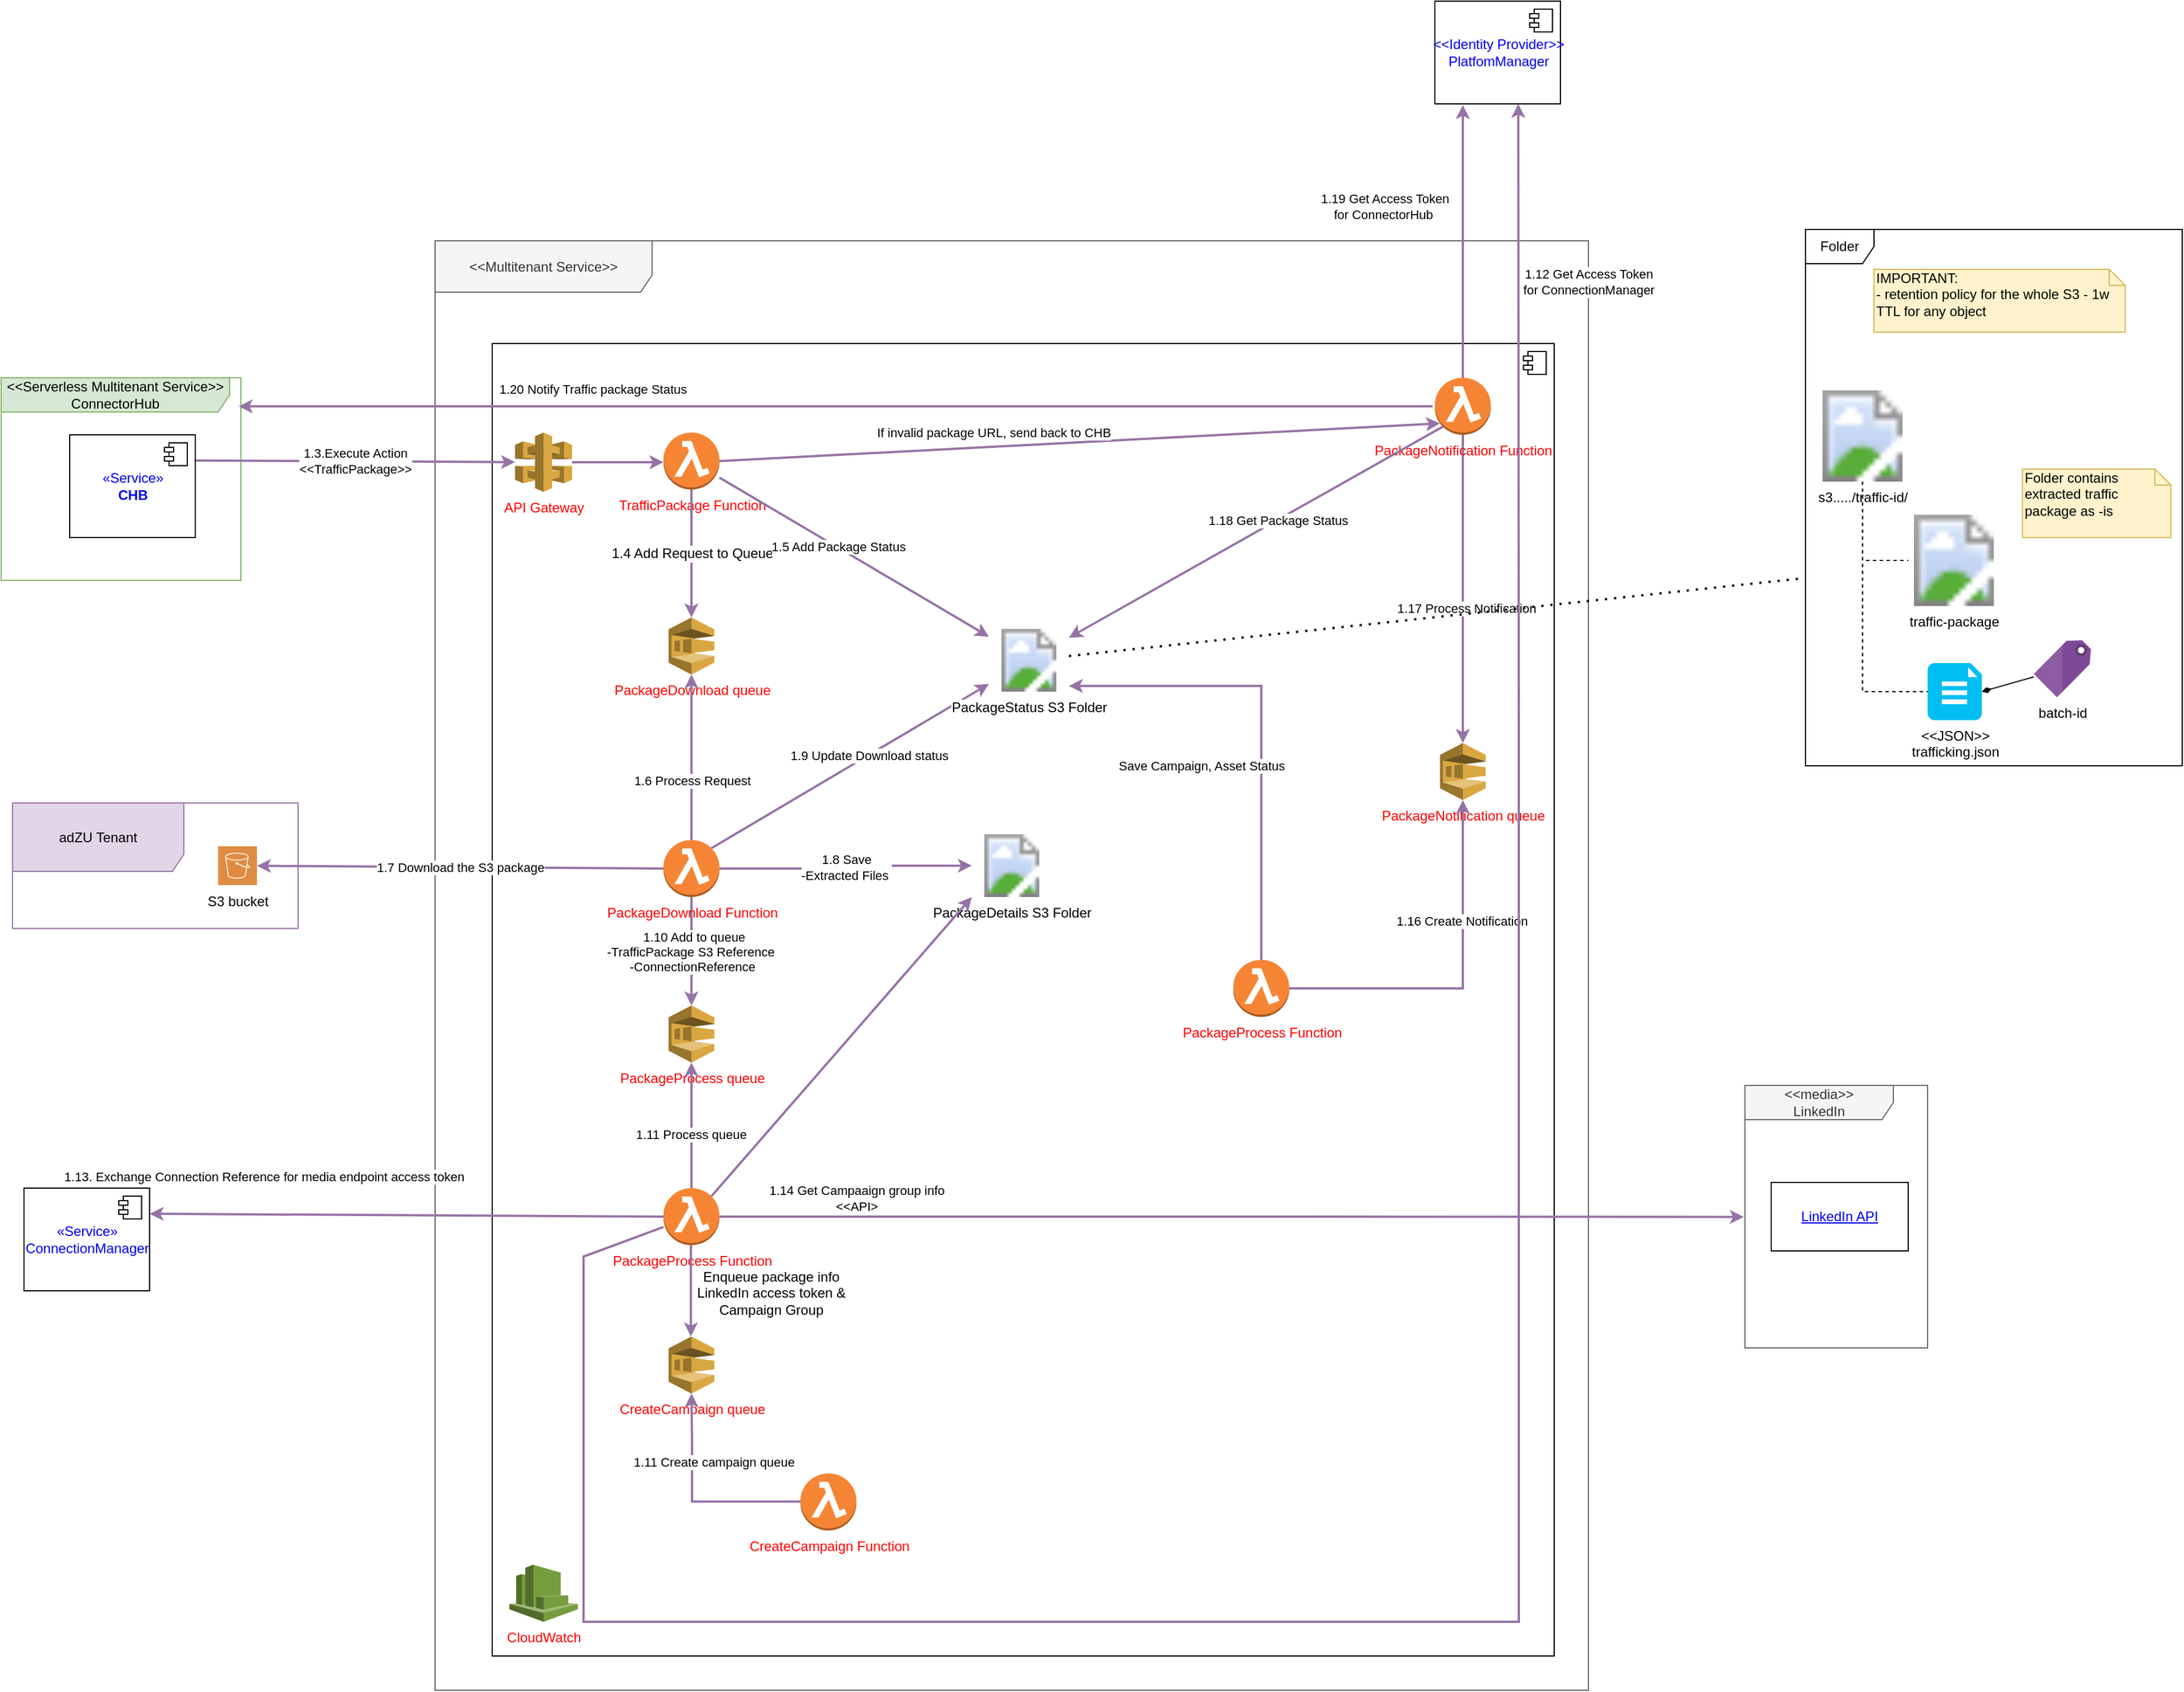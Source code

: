 <mxfile version="18.0.2" type="github">
  <diagram id="2nafvPesXBV369Mlgwu8" name="Page-1">
    <mxGraphModel dx="1354" dy="2380" grid="1" gridSize="10" guides="1" tooltips="1" connect="1" arrows="1" fold="1" page="1" pageScale="1" pageWidth="1169" pageHeight="1654" math="0" shadow="0">
      <root>
        <mxCell id="0" />
        <mxCell id="1" parent="0" />
        <mxCell id="rJLXyOpNKVKNRPo0n4hy-1" value="&amp;lt;&amp;lt;Multitenant Service&amp;gt;&amp;gt;" style="shape=umlFrame;whiteSpace=wrap;html=1;width=190;height=45;fillColor=#f5f5f5;strokeColor=#666666;fontColor=#333333;" parent="1" vertex="1">
          <mxGeometry x="440" y="-20" width="1010" height="1270" as="geometry" />
        </mxCell>
        <UserObject label="" id="rJLXyOpNKVKNRPo0n4hy-2">
          <mxCell style="html=1;dropTarget=0;" parent="1" vertex="1">
            <mxGeometry x="490" y="70" width="930" height="1150" as="geometry" />
          </mxCell>
        </UserObject>
        <mxCell id="rJLXyOpNKVKNRPo0n4hy-3" value="" style="shape=component;jettyWidth=8;jettyHeight=4;" parent="rJLXyOpNKVKNRPo0n4hy-2" vertex="1">
          <mxGeometry x="1" width="20" height="20" relative="1" as="geometry">
            <mxPoint x="-27" y="7" as="offset" />
          </mxGeometry>
        </mxCell>
        <mxCell id="rJLXyOpNKVKNRPo0n4hy-4" value="adZU Tenant&lt;br&gt;" style="shape=umlFrame;whiteSpace=wrap;html=1;width=150;height=60;fillColor=#e1d5e7;strokeColor=#9673a6;" parent="1" vertex="1">
          <mxGeometry x="70" y="472.5" width="250" height="110" as="geometry" />
        </mxCell>
        <mxCell id="rJLXyOpNKVKNRPo0n4hy-5" value="&amp;lt;&amp;lt;Serverless Multitenant Service&amp;gt;&amp;gt;&lt;br&gt;ConnectorHub" style="shape=umlFrame;whiteSpace=wrap;html=1;width=200;height=30;fillColor=#d5e8d4;strokeColor=#82b366;" parent="1" vertex="1">
          <mxGeometry x="60" y="100" width="210" height="177.5" as="geometry" />
        </mxCell>
        <mxCell id="rJLXyOpNKVKNRPo0n4hy-6" value="&amp;lt;&amp;lt;media&amp;gt;&amp;gt;&lt;br&gt;LinkedIn" style="shape=umlFrame;whiteSpace=wrap;html=1;width=130;height=30;fillColor=#f5f5f5;strokeColor=#666666;fontColor=#333333;" parent="1" vertex="1">
          <mxGeometry x="1587" y="720" width="160" height="230" as="geometry" />
        </mxCell>
        <mxCell id="rJLXyOpNKVKNRPo0n4hy-7" value="S3 bucket" style="pointerEvents=1;shadow=0;dashed=0;html=1;strokeColor=none;fillColor=#DF8C42;labelPosition=center;verticalLabelPosition=bottom;verticalAlign=top;align=center;outlineConnect=0;shape=mxgraph.veeam2.aws_s3;" parent="1" vertex="1">
          <mxGeometry x="250" y="510.5" width="34" height="34" as="geometry" />
        </mxCell>
        <mxCell id="rJLXyOpNKVKNRPo0n4hy-8" value="1.3.Execute Action&lt;br&gt;&amp;lt;&amp;lt;TrafficPackage&amp;gt;&amp;gt;" style="edgeStyle=none;rounded=0;orthogonalLoop=1;jettySize=auto;html=1;fillColor=#e1d5e7;strokeColor=#9673a6;strokeWidth=2;exitX=1;exitY=0.25;exitDx=0;exitDy=0;" parent="1" source="rJLXyOpNKVKNRPo0n4hy-46" target="rJLXyOpNKVKNRPo0n4hy-10" edge="1">
          <mxGeometry relative="1" as="geometry">
            <mxPoint x="770.96" y="296.055" as="targetPoint" />
            <mxPoint x="450" y="297.425" as="sourcePoint" />
          </mxGeometry>
        </mxCell>
        <mxCell id="rJLXyOpNKVKNRPo0n4hy-9" value="&lt;font color=&quot;#ff0000&quot;&gt;TrafficPackage Function&lt;/font&gt;" style="outlineConnect=0;dashed=0;verticalLabelPosition=bottom;verticalAlign=top;align=center;html=1;shape=mxgraph.aws3.lambda_function;fillColor=#F58534;gradientColor=none;" parent="1" vertex="1">
          <mxGeometry x="640" y="148" width="49" height="50" as="geometry" />
        </mxCell>
        <mxCell id="rJLXyOpNKVKNRPo0n4hy-10" value="&lt;font color=&quot;#ff0000&quot;&gt;API Gateway&lt;/font&gt;" style="outlineConnect=0;dashed=0;verticalLabelPosition=bottom;verticalAlign=top;align=center;html=1;shape=mxgraph.aws3.api_gateway;fillColor=#D9A741;gradientColor=none;" parent="1" vertex="1">
          <mxGeometry x="510" y="148" width="50" height="52" as="geometry" />
        </mxCell>
        <mxCell id="rJLXyOpNKVKNRPo0n4hy-11" value="" style="endArrow=classic;html=1;fillColor=#e1d5e7;strokeColor=#9673a6;strokeWidth=2;" parent="1" source="rJLXyOpNKVKNRPo0n4hy-10" edge="1">
          <mxGeometry width="50" height="50" relative="1" as="geometry">
            <mxPoint x="760" y="90" as="sourcePoint" />
            <mxPoint x="640" y="174" as="targetPoint" />
          </mxGeometry>
        </mxCell>
        <mxCell id="rJLXyOpNKVKNRPo0n4hy-12" value="&lt;font color=&quot;#ff0000&quot;&gt;PackageDownload queue&lt;/font&gt;" style="outlineConnect=0;dashed=0;verticalLabelPosition=bottom;verticalAlign=top;align=center;html=1;shape=mxgraph.aws3.sqs;fillColor=#D9A741;gradientColor=none;" parent="1" vertex="1">
          <mxGeometry x="644.5" y="310" width="40" height="50" as="geometry" />
        </mxCell>
        <mxCell id="rJLXyOpNKVKNRPo0n4hy-13" value="1.13. Exchange Connection Reference for media endpoint access token" style="edgeStyle=none;rounded=0;orthogonalLoop=1;jettySize=auto;html=1;entryX=1;entryY=0.25;entryDx=0;entryDy=0;fillColor=#e1d5e7;strokeColor=#9673a6;strokeWidth=2;exitX=0;exitY=0.5;exitDx=0;exitDy=0;exitPerimeter=0;" parent="1" source="rJLXyOpNKVKNRPo0n4hy-65" target="rJLXyOpNKVKNRPo0n4hy-48" edge="1">
          <mxGeometry x="0.556" y="-33" relative="1" as="geometry">
            <mxPoint x="727.835" y="260" as="sourcePoint" />
            <mxPoint as="offset" />
          </mxGeometry>
        </mxCell>
        <mxCell id="rJLXyOpNKVKNRPo0n4hy-14" value="&amp;nbsp;1.19 Get Access Token &lt;br&gt;for ConnectorHub" style="edgeStyle=none;rounded=0;orthogonalLoop=1;jettySize=auto;html=1;fillColor=#e1d5e7;strokeColor=#9673a6;strokeWidth=2;" parent="1" source="rJLXyOpNKVKNRPo0n4hy-39" edge="1">
          <mxGeometry x="0.255" y="70" relative="1" as="geometry">
            <mxPoint as="offset" />
            <mxPoint x="910" y="174" as="sourcePoint" />
            <mxPoint x="1340" y="-139" as="targetPoint" />
            <Array as="points">
              <mxPoint x="1340" y="30" />
            </Array>
          </mxGeometry>
        </mxCell>
        <mxCell id="rJLXyOpNKVKNRPo0n4hy-15" value="1.7 Download the S3 package" style="edgeStyle=none;rounded=0;orthogonalLoop=1;jettySize=auto;html=1;fillColor=#e1d5e7;strokeColor=#9673a6;strokeWidth=2;exitX=0;exitY=0.5;exitDx=0;exitDy=0;exitPerimeter=0;" parent="1" source="rJLXyOpNKVKNRPo0n4hy-19" target="rJLXyOpNKVKNRPo0n4hy-7" edge="1">
          <mxGeometry relative="1" as="geometry">
            <mxPoint x="965" y="210" as="sourcePoint" />
            <mxPoint x="410" y="552" as="targetPoint" />
          </mxGeometry>
        </mxCell>
        <mxCell id="rJLXyOpNKVKNRPo0n4hy-16" value="&lt;span style=&quot;font-size: 12px&quot;&gt;1.4 Add Request to Queue&lt;/span&gt;" style="edgeStyle=none;rounded=0;orthogonalLoop=1;jettySize=auto;html=1;fillColor=#e1d5e7;strokeColor=#9673a6;strokeWidth=2;exitX=0.5;exitY=1;exitDx=0;exitDy=0;exitPerimeter=0;" parent="1" source="rJLXyOpNKVKNRPo0n4hy-9" target="rJLXyOpNKVKNRPo0n4hy-12" edge="1">
          <mxGeometry relative="1" as="geometry">
            <mxPoint x="965" y="210" as="sourcePoint" />
            <mxPoint x="424" y="575.514" as="targetPoint" />
          </mxGeometry>
        </mxCell>
        <mxCell id="rJLXyOpNKVKNRPo0n4hy-17" value="&amp;nbsp;1.10 Add to queue&lt;br&gt;-TrafficPackage S3 Reference&amp;nbsp;&lt;br&gt;-ConnectionReference" style="edgeStyle=orthogonalEdgeStyle;rounded=0;orthogonalLoop=1;jettySize=auto;html=1;strokeWidth=2;fillColor=#e1d5e7;strokeColor=#9673a6;" parent="1" source="rJLXyOpNKVKNRPo0n4hy-19" target="rJLXyOpNKVKNRPo0n4hy-20" edge="1">
          <mxGeometry relative="1" as="geometry" />
        </mxCell>
        <mxCell id="rJLXyOpNKVKNRPo0n4hy-18" value="1.8 Save &lt;br&gt;-Extracted Files&amp;nbsp;" style="edgeStyle=orthogonalEdgeStyle;rounded=0;orthogonalLoop=1;jettySize=auto;html=1;fillColor=#e1d5e7;strokeColor=#9673a6;strokeWidth=2;exitX=1;exitY=0.5;exitDx=0;exitDy=0;exitPerimeter=0;" parent="1" source="rJLXyOpNKVKNRPo0n4hy-19" target="rJLXyOpNKVKNRPo0n4hy-53" edge="1">
          <mxGeometry relative="1" as="geometry">
            <mxPoint x="980.5" y="525" as="sourcePoint" />
            <mxPoint x="1161" y="525" as="targetPoint" />
          </mxGeometry>
        </mxCell>
        <mxCell id="rJLXyOpNKVKNRPo0n4hy-19" value="&lt;font color=&quot;#ff0000&quot;&gt;PackageDownload Function&lt;/font&gt;" style="outlineConnect=0;dashed=0;verticalLabelPosition=bottom;verticalAlign=top;align=center;html=1;shape=mxgraph.aws3.lambda_function;fillColor=#F58534;gradientColor=none;" parent="1" vertex="1">
          <mxGeometry x="640" y="505" width="49" height="50" as="geometry" />
        </mxCell>
        <mxCell id="rJLXyOpNKVKNRPo0n4hy-20" value="&lt;font color=&quot;#ff0000&quot;&gt;PackageProcess queue&lt;/font&gt;" style="outlineConnect=0;dashed=0;verticalLabelPosition=bottom;verticalAlign=top;align=center;html=1;shape=mxgraph.aws3.sqs;fillColor=#D9A741;gradientColor=none;" parent="1" vertex="1">
          <mxGeometry x="644.5" y="650" width="40" height="50" as="geometry" />
        </mxCell>
        <mxCell id="rJLXyOpNKVKNRPo0n4hy-21" value="" style="edgeStyle=none;rounded=0;orthogonalLoop=1;jettySize=auto;html=1;fillColor=#e1d5e7;strokeColor=#9673a6;strokeWidth=2;entryX=0.5;entryY=1;entryDx=0;entryDy=0;entryPerimeter=0;exitX=0.5;exitY=0;exitDx=0;exitDy=0;exitPerimeter=0;" parent="1" source="rJLXyOpNKVKNRPo0n4hy-19" target="rJLXyOpNKVKNRPo0n4hy-12" edge="1">
          <mxGeometry relative="1" as="geometry">
            <mxPoint x="955" y="510" as="sourcePoint" />
            <mxPoint x="955" y="500" as="targetPoint" />
          </mxGeometry>
        </mxCell>
        <mxCell id="rJLXyOpNKVKNRPo0n4hy-22" value="1.6 Process Request" style="edgeLabel;html=1;align=center;verticalAlign=middle;resizable=0;points=[];" parent="rJLXyOpNKVKNRPo0n4hy-21" vertex="1" connectable="0">
          <mxGeometry x="-0.28" relative="1" as="geometry">
            <mxPoint as="offset" />
          </mxGeometry>
        </mxCell>
        <mxCell id="rJLXyOpNKVKNRPo0n4hy-23" style="edgeStyle=orthogonalEdgeStyle;rounded=0;orthogonalLoop=1;jettySize=auto;html=1;entryX=0.5;entryY=1;entryDx=0;entryDy=0;entryPerimeter=0;strokeWidth=2;fillColor=#e1d5e7;strokeColor=#9673a6;exitX=0.5;exitY=0;exitDx=0;exitDy=0;exitPerimeter=0;" parent="1" source="rJLXyOpNKVKNRPo0n4hy-65" target="rJLXyOpNKVKNRPo0n4hy-20" edge="1">
          <mxGeometry relative="1" as="geometry" />
        </mxCell>
        <mxCell id="rJLXyOpNKVKNRPo0n4hy-24" value="1.11 Process queue" style="edgeLabel;html=1;align=center;verticalAlign=middle;resizable=0;points=[];" parent="rJLXyOpNKVKNRPo0n4hy-23" vertex="1" connectable="0">
          <mxGeometry x="-0.135" y="1" relative="1" as="geometry">
            <mxPoint as="offset" />
          </mxGeometry>
        </mxCell>
        <mxCell id="rJLXyOpNKVKNRPo0n4hy-25" style="edgeStyle=orthogonalEdgeStyle;rounded=0;orthogonalLoop=1;jettySize=auto;html=1;strokeWidth=2;fillColor=#e1d5e7;strokeColor=#9673a6;exitX=1;exitY=0.5;exitDx=0;exitDy=0;exitPerimeter=0;entryX=-0.006;entryY=0.501;entryDx=0;entryDy=0;entryPerimeter=0;" parent="1" target="rJLXyOpNKVKNRPo0n4hy-6" edge="1" source="rJLXyOpNKVKNRPo0n4hy-65">
          <mxGeometry relative="1" as="geometry">
            <mxPoint x="1470" y="879" as="sourcePoint" />
            <mxPoint x="1530" y="840" as="targetPoint" />
            <Array as="points" />
          </mxGeometry>
        </mxCell>
        <mxCell id="rJLXyOpNKVKNRPo0n4hy-26" value="1.14 Get Campaaign group info&lt;br&gt;&amp;lt;&amp;lt;API&amp;gt;" style="edgeLabel;html=1;align=center;verticalAlign=middle;resizable=0;points=[];" parent="rJLXyOpNKVKNRPo0n4hy-25" vertex="1" connectable="0">
          <mxGeometry x="-0.342" y="2" relative="1" as="geometry">
            <mxPoint x="-175" y="-14" as="offset" />
          </mxGeometry>
        </mxCell>
        <mxCell id="rJLXyOpNKVKNRPo0n4hy-27" value="Save Campaign, Asset Status" style="edgeStyle=orthogonalEdgeStyle;rounded=0;orthogonalLoop=1;jettySize=auto;html=1;strokeWidth=2;fillColor=#e1d5e7;strokeColor=#9673a6;" parent="1" source="rJLXyOpNKVKNRPo0n4hy-28" target="rJLXyOpNKVKNRPo0n4hy-52" edge="1">
          <mxGeometry x="-0.168" y="53" relative="1" as="geometry">
            <Array as="points">
              <mxPoint x="1164" y="370" />
            </Array>
            <mxPoint x="1200" y="400" as="targetPoint" />
            <mxPoint as="offset" />
          </mxGeometry>
        </mxCell>
        <mxCell id="rJLXyOpNKVKNRPo0n4hy-28" value="&lt;font color=&quot;#ff0000&quot;&gt;PackageProcess Function&lt;/font&gt;" style="outlineConnect=0;dashed=0;verticalLabelPosition=bottom;verticalAlign=top;align=center;html=1;shape=mxgraph.aws3.lambda_function;fillColor=#F58534;gradientColor=none;" parent="1" vertex="1">
          <mxGeometry x="1139" y="610" width="49" height="50" as="geometry" />
        </mxCell>
        <UserObject label="LinkedIn API" link="https://ads.google.com/intl/en_IN/home/" id="rJLXyOpNKVKNRPo0n4hy-29">
          <mxCell style="rounded=0;whiteSpace=wrap;html=1;fontColor=#0000EE;fontStyle=4;" parent="1" vertex="1">
            <mxGeometry x="1610" y="805" width="120" height="60" as="geometry" />
          </mxCell>
        </UserObject>
        <mxCell id="rJLXyOpNKVKNRPo0n4hy-30" value="&lt;font color=&quot;#ff0000&quot;&gt;PackageNotification queue&lt;/font&gt;" style="outlineConnect=0;dashed=0;verticalLabelPosition=bottom;verticalAlign=top;align=center;html=1;shape=mxgraph.aws3.sqs;fillColor=#D9A741;gradientColor=none;" parent="1" vertex="1">
          <mxGeometry x="1320" y="420" width="40" height="50" as="geometry" />
        </mxCell>
        <mxCell id="rJLXyOpNKVKNRPo0n4hy-31" style="edgeStyle=orthogonalEdgeStyle;rounded=0;orthogonalLoop=1;jettySize=auto;html=1;strokeWidth=2;fillColor=#e1d5e7;strokeColor=#9673a6;exitX=1;exitY=0.5;exitDx=0;exitDy=0;exitPerimeter=0;" parent="1" source="rJLXyOpNKVKNRPo0n4hy-28" target="rJLXyOpNKVKNRPo0n4hy-30" edge="1">
          <mxGeometry relative="1" as="geometry">
            <mxPoint x="1185" y="690" as="sourcePoint" />
            <mxPoint x="985" y="675" as="targetPoint" />
            <Array as="points">
              <mxPoint x="1340" y="635" />
            </Array>
          </mxGeometry>
        </mxCell>
        <mxCell id="rJLXyOpNKVKNRPo0n4hy-32" value="1.16 Create Notification" style="edgeLabel;html=1;align=center;verticalAlign=middle;resizable=0;points=[];" parent="rJLXyOpNKVKNRPo0n4hy-31" vertex="1" connectable="0">
          <mxGeometry x="0.333" y="1" relative="1" as="geometry">
            <mxPoint as="offset" />
          </mxGeometry>
        </mxCell>
        <mxCell id="rJLXyOpNKVKNRPo0n4hy-33" value="" style="endArrow=classic;html=1;fillColor=#e1d5e7;strokeColor=#9673a6;strokeWidth=2;exitX=0.855;exitY=0.145;exitDx=0;exitDy=0;exitPerimeter=0;" parent="1" source="rJLXyOpNKVKNRPo0n4hy-19" target="rJLXyOpNKVKNRPo0n4hy-52" edge="1">
          <mxGeometry width="50" height="50" relative="1" as="geometry">
            <mxPoint x="730" y="490" as="sourcePoint" />
            <mxPoint x="1150" y="388" as="targetPoint" />
          </mxGeometry>
        </mxCell>
        <mxCell id="rJLXyOpNKVKNRPo0n4hy-34" value="1.9 Update Download status" style="edgeLabel;html=1;align=center;verticalAlign=middle;resizable=0;points=[];" parent="rJLXyOpNKVKNRPo0n4hy-33" vertex="1" connectable="0">
          <mxGeometry x="-0.166" y="4" relative="1" as="geometry">
            <mxPoint x="38" y="-18" as="offset" />
          </mxGeometry>
        </mxCell>
        <mxCell id="rJLXyOpNKVKNRPo0n4hy-35" value="&lt;font color=&quot;#ff0000&quot;&gt;CloudWatch&lt;/font&gt;" style="outlineConnect=0;dashed=0;verticalLabelPosition=bottom;verticalAlign=top;align=center;html=1;shape=mxgraph.aws3.cloudwatch;fillColor=#759C3E;gradientColor=none;" parent="1" vertex="1">
          <mxGeometry x="505" y="1140" width="60" height="50" as="geometry" />
        </mxCell>
        <mxCell id="rJLXyOpNKVKNRPo0n4hy-36" style="edgeStyle=orthogonalEdgeStyle;rounded=0;orthogonalLoop=1;jettySize=auto;html=1;strokeWidth=2;fillColor=#e1d5e7;strokeColor=#9673a6;" parent="1" source="rJLXyOpNKVKNRPo0n4hy-39" target="rJLXyOpNKVKNRPo0n4hy-30" edge="1">
          <mxGeometry relative="1" as="geometry" />
        </mxCell>
        <mxCell id="rJLXyOpNKVKNRPo0n4hy-37" value="1.17 Process Notification" style="edgeLabel;html=1;align=center;verticalAlign=middle;resizable=0;points=[];" parent="rJLXyOpNKVKNRPo0n4hy-36" vertex="1" connectable="0">
          <mxGeometry x="0.126" y="3" relative="1" as="geometry">
            <mxPoint as="offset" />
          </mxGeometry>
        </mxCell>
        <mxCell id="rJLXyOpNKVKNRPo0n4hy-38" value="1.20 Notify Traffic package Status" style="edgeStyle=orthogonalEdgeStyle;rounded=0;orthogonalLoop=1;jettySize=auto;html=1;strokeWidth=2;fillColor=#e1d5e7;strokeColor=#9673a6;" parent="1" edge="1">
          <mxGeometry x="0.407" y="-15" relative="1" as="geometry">
            <mxPoint x="268" y="125.0" as="targetPoint" />
            <Array as="points">
              <mxPoint x="448" y="125" />
              <mxPoint x="448" y="125" />
            </Array>
            <mxPoint x="1313.5" y="125.0" as="sourcePoint" />
            <mxPoint as="offset" />
          </mxGeometry>
        </mxCell>
        <mxCell id="rJLXyOpNKVKNRPo0n4hy-39" value="&lt;font color=&quot;#ff0000&quot;&gt;PackageNotification Function&lt;/font&gt;" style="outlineConnect=0;dashed=0;verticalLabelPosition=bottom;verticalAlign=top;align=center;html=1;shape=mxgraph.aws3.lambda_function;fillColor=#F58534;gradientColor=none;" parent="1" vertex="1">
          <mxGeometry x="1315.5" y="100" width="49" height="50" as="geometry" />
        </mxCell>
        <mxCell id="rJLXyOpNKVKNRPo0n4hy-40" value="" style="endArrow=classic;html=1;strokeWidth=2;exitX=0.145;exitY=0.855;exitDx=0;exitDy=0;exitPerimeter=0;fillColor=#e1d5e7;strokeColor=#9673a6;" parent="1" source="rJLXyOpNKVKNRPo0n4hy-39" target="rJLXyOpNKVKNRPo0n4hy-52" edge="1">
          <mxGeometry width="50" height="50" relative="1" as="geometry">
            <mxPoint x="1180" y="320" as="sourcePoint" />
            <mxPoint x="1190.889" y="350" as="targetPoint" />
          </mxGeometry>
        </mxCell>
        <mxCell id="rJLXyOpNKVKNRPo0n4hy-41" value="1.18 Get Package Status" style="edgeLabel;html=1;align=center;verticalAlign=middle;resizable=0;points=[];" parent="rJLXyOpNKVKNRPo0n4hy-40" vertex="1" connectable="0">
          <mxGeometry x="-0.115" relative="1" as="geometry">
            <mxPoint as="offset" />
          </mxGeometry>
        </mxCell>
        <mxCell id="rJLXyOpNKVKNRPo0n4hy-42" value="" style="endArrow=classic;html=1;fillColor=#e1d5e7;strokeColor=#9673a6;strokeWidth=2;" parent="1" source="rJLXyOpNKVKNRPo0n4hy-9" target="rJLXyOpNKVKNRPo0n4hy-52" edge="1">
          <mxGeometry width="50" height="50" relative="1" as="geometry">
            <mxPoint x="986.195" y="210" as="sourcePoint" />
            <mxPoint x="1150" y="352.273" as="targetPoint" />
          </mxGeometry>
        </mxCell>
        <mxCell id="rJLXyOpNKVKNRPo0n4hy-43" value="1.5 Add Package Status" style="edgeLabel;html=1;align=center;verticalAlign=middle;resizable=0;points=[];" parent="rJLXyOpNKVKNRPo0n4hy-42" vertex="1" connectable="0">
          <mxGeometry x="-0.125" y="1" relative="1" as="geometry">
            <mxPoint as="offset" />
          </mxGeometry>
        </mxCell>
        <mxCell id="rJLXyOpNKVKNRPo0n4hy-44" value="" style="endArrow=classic;html=1;fillColor=#e1d5e7;strokeColor=#9673a6;strokeWidth=2;rounded=0;entryX=0.664;entryY=1;entryDx=0;entryDy=0;entryPerimeter=0;" parent="1" source="rJLXyOpNKVKNRPo0n4hy-65" target="rJLXyOpNKVKNRPo0n4hy-50" edge="1">
          <mxGeometry width="50" height="50" relative="1" as="geometry">
            <mxPoint x="640" y="910" as="sourcePoint" />
            <mxPoint x="1110" y="-205" as="targetPoint" />
            <Array as="points">
              <mxPoint x="570" y="870" />
              <mxPoint x="570" y="1190" />
              <mxPoint x="1000" y="1190" />
              <mxPoint x="1389" y="1190" />
              <mxPoint x="1389" y="400" />
            </Array>
          </mxGeometry>
        </mxCell>
        <mxCell id="rJLXyOpNKVKNRPo0n4hy-45" value="1.12 Get Access Token&lt;br&gt;for ConnectionManager" style="edgeLabel;html=1;align=center;verticalAlign=middle;resizable=0;points=[];" parent="rJLXyOpNKVKNRPo0n4hy-44" vertex="1" connectable="0">
          <mxGeometry x="0.676" y="-2" relative="1" as="geometry">
            <mxPoint x="59" y="-256" as="offset" />
          </mxGeometry>
        </mxCell>
        <mxCell id="rJLXyOpNKVKNRPo0n4hy-46" value="&lt;span style=&quot;color: rgb(0 , 0 , 238)&quot;&gt;«Service»&lt;/span&gt;&lt;br style=&quot;color: rgb(0 , 0 , 238)&quot;&gt;&lt;b style=&quot;color: rgb(0 , 0 , 238)&quot;&gt;CHB&lt;/b&gt;" style="html=1;dropTarget=0;" parent="1" vertex="1">
          <mxGeometry x="120" y="150" width="110" height="90" as="geometry" />
        </mxCell>
        <mxCell id="rJLXyOpNKVKNRPo0n4hy-47" value="" style="shape=module;jettyWidth=8;jettyHeight=4;" parent="rJLXyOpNKVKNRPo0n4hy-46" vertex="1">
          <mxGeometry x="1" width="20" height="20" relative="1" as="geometry">
            <mxPoint x="-27" y="7" as="offset" />
          </mxGeometry>
        </mxCell>
        <mxCell id="rJLXyOpNKVKNRPo0n4hy-48" value="&lt;span style=&quot;color: rgb(0 , 0 , 238)&quot;&gt;«Service»&lt;/span&gt;&lt;br style=&quot;color: rgb(0 , 0 , 238)&quot;&gt;&lt;span style=&quot;color: rgb(0 , 0 , 238)&quot;&gt;ConnectionManager&lt;/span&gt;" style="html=1;dropTarget=0;" parent="1" vertex="1">
          <mxGeometry x="80" y="810" width="110" height="90" as="geometry" />
        </mxCell>
        <mxCell id="rJLXyOpNKVKNRPo0n4hy-49" value="" style="shape=module;jettyWidth=8;jettyHeight=4;" parent="rJLXyOpNKVKNRPo0n4hy-48" vertex="1">
          <mxGeometry x="1" width="20" height="20" relative="1" as="geometry">
            <mxPoint x="-27" y="7" as="offset" />
          </mxGeometry>
        </mxCell>
        <mxCell id="rJLXyOpNKVKNRPo0n4hy-50" value="&lt;span style=&quot;color: rgb(0 , 0 , 238)&quot;&gt;&amp;lt;&amp;lt;Identity Provider&amp;gt;&amp;gt;&lt;/span&gt;&lt;br style=&quot;color: rgb(0 , 0 , 238)&quot;&gt;&lt;span style=&quot;color: rgb(0 , 0 , 238)&quot;&gt;PlatfomManager&lt;/span&gt;" style="html=1;dropTarget=0;" parent="1" vertex="1">
          <mxGeometry x="1315.5" y="-230" width="110" height="90" as="geometry" />
        </mxCell>
        <mxCell id="rJLXyOpNKVKNRPo0n4hy-51" value="" style="shape=module;jettyWidth=8;jettyHeight=4;" parent="rJLXyOpNKVKNRPo0n4hy-50" vertex="1">
          <mxGeometry x="1" width="20" height="20" relative="1" as="geometry">
            <mxPoint x="-27" y="7" as="offset" />
          </mxGeometry>
        </mxCell>
        <mxCell id="rJLXyOpNKVKNRPo0n4hy-52" value="PackageStatus S3 Folder" style="image;html=1;image=/img/lib/clip_art/general/Full_Folder_128x128.png" parent="1" vertex="1">
          <mxGeometry x="925" y="320" width="70" height="55" as="geometry" />
        </mxCell>
        <mxCell id="rJLXyOpNKVKNRPo0n4hy-53" value="PackageDetails S3 Folder" style="image;html=1;image=/img/lib/clip_art/general/Full_Folder_128x128.png" parent="1" vertex="1">
          <mxGeometry x="910" y="500" width="70" height="55" as="geometry" />
        </mxCell>
        <mxCell id="rJLXyOpNKVKNRPo0n4hy-54" value="Folder" style="shape=umlFrame;whiteSpace=wrap;html=1;" parent="1" vertex="1">
          <mxGeometry x="1640" y="-30" width="330" height="470" as="geometry" />
        </mxCell>
        <mxCell id="rJLXyOpNKVKNRPo0n4hy-55" style="edgeStyle=orthogonalEdgeStyle;rounded=0;orthogonalLoop=1;jettySize=auto;html=1;exitX=0.5;exitY=1;exitDx=0;exitDy=0;dashed=1;endArrow=none;endFill=0;entryX=0;entryY=0.5;entryDx=0;entryDy=0;" parent="1" source="rJLXyOpNKVKNRPo0n4hy-56" target="rJLXyOpNKVKNRPo0n4hy-57" edge="1">
          <mxGeometry relative="1" as="geometry" />
        </mxCell>
        <mxCell id="rJLXyOpNKVKNRPo0n4hy-56" value="s3...../traffic-id/" style="image;html=1;image=/img/lib/clip_art/general/Empty_Folder_128x128.png" parent="1" vertex="1">
          <mxGeometry x="1650" y="111" width="80" height="80" as="geometry" />
        </mxCell>
        <mxCell id="rJLXyOpNKVKNRPo0n4hy-57" value="traffic-package" style="image;html=1;image=/img/lib/clip_art/general/Full_Folder_128x128.png" parent="1" vertex="1">
          <mxGeometry x="1730" y="220" width="80" height="80" as="geometry" />
        </mxCell>
        <mxCell id="rJLXyOpNKVKNRPo0n4hy-58" value="Folder contains extracted traffic package as -is" style="shape=note;whiteSpace=wrap;html=1;size=14;verticalAlign=top;align=left;spacingTop=-6;fillColor=#fff2cc;strokeColor=#d6b656;" parent="1" vertex="1">
          <mxGeometry x="1830" y="180" width="130" height="60" as="geometry" />
        </mxCell>
        <mxCell id="rJLXyOpNKVKNRPo0n4hy-59" style="rounded=0;orthogonalLoop=1;jettySize=auto;html=1;exitX=1;exitY=0.5;exitDx=0;exitDy=0;exitPerimeter=0;endArrow=none;endFill=0;startArrow=diamondThin;startFill=1;" parent="1" source="rJLXyOpNKVKNRPo0n4hy-60" target="rJLXyOpNKVKNRPo0n4hy-62" edge="1">
          <mxGeometry relative="1" as="geometry" />
        </mxCell>
        <mxCell id="rJLXyOpNKVKNRPo0n4hy-60" value="&amp;lt;&amp;lt;JSON&amp;gt;&amp;gt;&lt;br&gt;trafficking.json" style="verticalLabelPosition=bottom;html=1;verticalAlign=top;align=center;strokeColor=none;fillColor=#00BEF2;shape=mxgraph.azure.file_2;pointerEvents=1;" parent="1" vertex="1">
          <mxGeometry x="1747" y="350" width="47.5" height="50" as="geometry" />
        </mxCell>
        <mxCell id="rJLXyOpNKVKNRPo0n4hy-61" style="edgeStyle=orthogonalEdgeStyle;rounded=0;orthogonalLoop=1;jettySize=auto;html=1;exitX=0.5;exitY=1;exitDx=0;exitDy=0;dashed=1;endArrow=none;endFill=0;entryX=0;entryY=0.5;entryDx=0;entryDy=0;entryPerimeter=0;" parent="1" source="rJLXyOpNKVKNRPo0n4hy-56" target="rJLXyOpNKVKNRPo0n4hy-60" edge="1">
          <mxGeometry relative="1" as="geometry" />
        </mxCell>
        <mxCell id="rJLXyOpNKVKNRPo0n4hy-62" value="batch-id" style="aspect=fixed;html=1;points=[];align=center;image;fontSize=12;image=img/lib/mscae/Tag.svg;" parent="1" vertex="1">
          <mxGeometry x="1840" y="330" width="50" height="50" as="geometry" />
        </mxCell>
        <mxCell id="rJLXyOpNKVKNRPo0n4hy-63" value="&lt;div&gt;IMPORTANT:&lt;/div&gt;&lt;div&gt;- retention policy for the whole S3 - 1w TTL for any object&lt;/div&gt;" style="shape=note;whiteSpace=wrap;html=1;size=14;verticalAlign=top;align=left;spacingTop=-6;fillColor=#fff2cc;strokeColor=#d6b656;" parent="1" vertex="1">
          <mxGeometry x="1700" y="5" width="220" height="55" as="geometry" />
        </mxCell>
        <mxCell id="rJLXyOpNKVKNRPo0n4hy-64" value="" style="endArrow=none;dashed=1;html=1;dashPattern=1 3;strokeWidth=2;entryX=-0.015;entryY=0.651;entryDx=0;entryDy=0;entryPerimeter=0;" parent="1" source="rJLXyOpNKVKNRPo0n4hy-52" target="rJLXyOpNKVKNRPo0n4hy-54" edge="1">
          <mxGeometry width="50" height="50" relative="1" as="geometry">
            <mxPoint x="1480" y="280" as="sourcePoint" />
            <mxPoint x="1530" y="230" as="targetPoint" />
          </mxGeometry>
        </mxCell>
        <mxCell id="rJLXyOpNKVKNRPo0n4hy-65" value="&lt;font color=&quot;#ff0000&quot;&gt;PackageProcess&amp;nbsp;Function&lt;/font&gt;" style="outlineConnect=0;dashed=0;verticalLabelPosition=bottom;verticalAlign=top;align=center;html=1;shape=mxgraph.aws3.lambda_function;fillColor=#F58534;gradientColor=none;" parent="1" vertex="1">
          <mxGeometry x="640" y="810" width="49" height="50" as="geometry" />
        </mxCell>
        <mxCell id="rJLXyOpNKVKNRPo0n4hy-66" value="" style="endArrow=classic;html=1;fillColor=#e1d5e7;strokeColor=#9673a6;strokeWidth=2;entryX=0;entryY=1;entryDx=0;entryDy=0;exitX=0.855;exitY=0.145;exitDx=0;exitDy=0;exitPerimeter=0;" parent="1" source="rJLXyOpNKVKNRPo0n4hy-65" target="rJLXyOpNKVKNRPo0n4hy-53" edge="1">
          <mxGeometry width="50" height="50" relative="1" as="geometry">
            <mxPoint x="689.005" y="827.02" as="sourcePoint" />
            <mxPoint x="932.11" y="683.004" as="targetPoint" />
          </mxGeometry>
        </mxCell>
        <mxCell id="iOcRhtn1Pvj0uM8DEcyP-3" value="" style="endArrow=classic;html=1;fillColor=#e1d5e7;strokeColor=#9673a6;strokeWidth=2;exitX=1;exitY=0.5;exitDx=0;exitDy=0;exitPerimeter=0;" edge="1" parent="1" source="rJLXyOpNKVKNRPo0n4hy-9">
          <mxGeometry width="50" height="50" relative="1" as="geometry">
            <mxPoint x="700.005" y="180" as="sourcePoint" />
            <mxPoint x="1320" y="140" as="targetPoint" />
          </mxGeometry>
        </mxCell>
        <mxCell id="iOcRhtn1Pvj0uM8DEcyP-7" value="If invalid package URL, send back to CHB" style="edgeLabel;html=1;align=center;verticalAlign=middle;resizable=0;points=[];rotation=0;" vertex="1" connectable="0" parent="iOcRhtn1Pvj0uM8DEcyP-3">
          <mxGeometry x="-0.21" y="-1" relative="1" as="geometry">
            <mxPoint x="-9" y="-13" as="offset" />
          </mxGeometry>
        </mxCell>
        <mxCell id="iOcRhtn1Pvj0uM8DEcyP-8" value="&lt;font color=&quot;#ff0000&quot;&gt;CreateCampaign Function&lt;/font&gt;" style="outlineConnect=0;dashed=0;verticalLabelPosition=bottom;verticalAlign=top;align=center;html=1;shape=mxgraph.aws3.lambda_function;fillColor=#F58534;gradientColor=none;" vertex="1" parent="1">
          <mxGeometry x="760" y="1060" width="49" height="50" as="geometry" />
        </mxCell>
        <mxCell id="iOcRhtn1Pvj0uM8DEcyP-9" value="&lt;font color=&quot;#ff0000&quot;&gt;CreateCampaign&amp;nbsp;queue&lt;/font&gt;" style="outlineConnect=0;dashed=0;verticalLabelPosition=bottom;verticalAlign=top;align=center;html=1;shape=mxgraph.aws3.sqs;fillColor=#D9A741;gradientColor=none;" vertex="1" parent="1">
          <mxGeometry x="644.5" y="940" width="40" height="50" as="geometry" />
        </mxCell>
        <mxCell id="iOcRhtn1Pvj0uM8DEcyP-10" value="&lt;span style=&quot;font-size: 12px&quot;&gt;Enqueue package info&lt;br&gt;LinkedIn access token &amp;amp;&lt;br&gt;Campaign Group&lt;br&gt;&lt;/span&gt;" style="edgeStyle=none;rounded=0;orthogonalLoop=1;jettySize=auto;html=1;fillColor=#e1d5e7;strokeColor=#9673a6;strokeWidth=2;exitX=0.5;exitY=1;exitDx=0;exitDy=0;exitPerimeter=0;" edge="1" parent="1">
          <mxGeometry x="0.054" y="70" relative="1" as="geometry">
            <mxPoint x="664.02" y="860" as="sourcePoint" />
            <mxPoint x="664" y="940" as="targetPoint" />
            <mxPoint as="offset" />
          </mxGeometry>
        </mxCell>
        <mxCell id="iOcRhtn1Pvj0uM8DEcyP-11" style="edgeStyle=orthogonalEdgeStyle;rounded=0;orthogonalLoop=1;jettySize=auto;html=1;strokeWidth=2;fillColor=#e1d5e7;strokeColor=#9673a6;entryX=0.5;entryY=1;entryDx=0;entryDy=0;entryPerimeter=0;" edge="1" parent="1" target="iOcRhtn1Pvj0uM8DEcyP-9">
          <mxGeometry relative="1" as="geometry">
            <mxPoint x="760" y="1084.57" as="sourcePoint" />
            <mxPoint x="610" y="1084.57" as="targetPoint" />
            <Array as="points">
              <mxPoint x="665" y="1085" />
              <mxPoint x="665" y="1030" />
            </Array>
          </mxGeometry>
        </mxCell>
        <mxCell id="iOcRhtn1Pvj0uM8DEcyP-12" value="1.11 Create campaign queue" style="edgeLabel;html=1;align=center;verticalAlign=middle;resizable=0;points=[];" vertex="1" connectable="0" parent="iOcRhtn1Pvj0uM8DEcyP-11">
          <mxGeometry x="-0.135" y="1" relative="1" as="geometry">
            <mxPoint x="6" y="-36" as="offset" />
          </mxGeometry>
        </mxCell>
      </root>
    </mxGraphModel>
  </diagram>
</mxfile>
